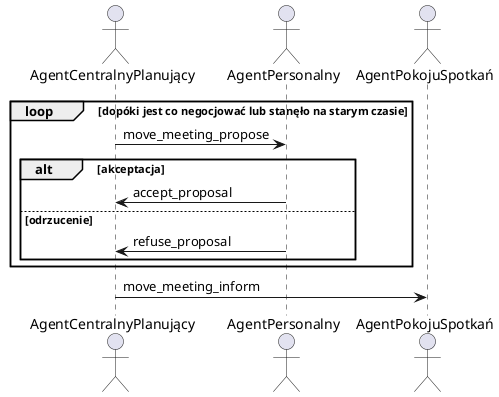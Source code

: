 @startuml
actor AgentCentralnyPlanujący
actor AgentPersonalny
actor AgentPokojuSpotkań

loop dopóki jest co negocjować lub stanęło na starym czasie
	AgentCentralnyPlanujący->AgentPersonalny: move_meeting_propose

	alt akceptacja	
		AgentPersonalny -> AgentCentralnyPlanujący: accept_proposal
	else odrzucenie
		AgentPersonalny -> AgentCentralnyPlanujący: refuse_proposal
	end
end

AgentCentralnyPlanujący -> AgentPokojuSpotkań: move_meeting_inform
@enduml